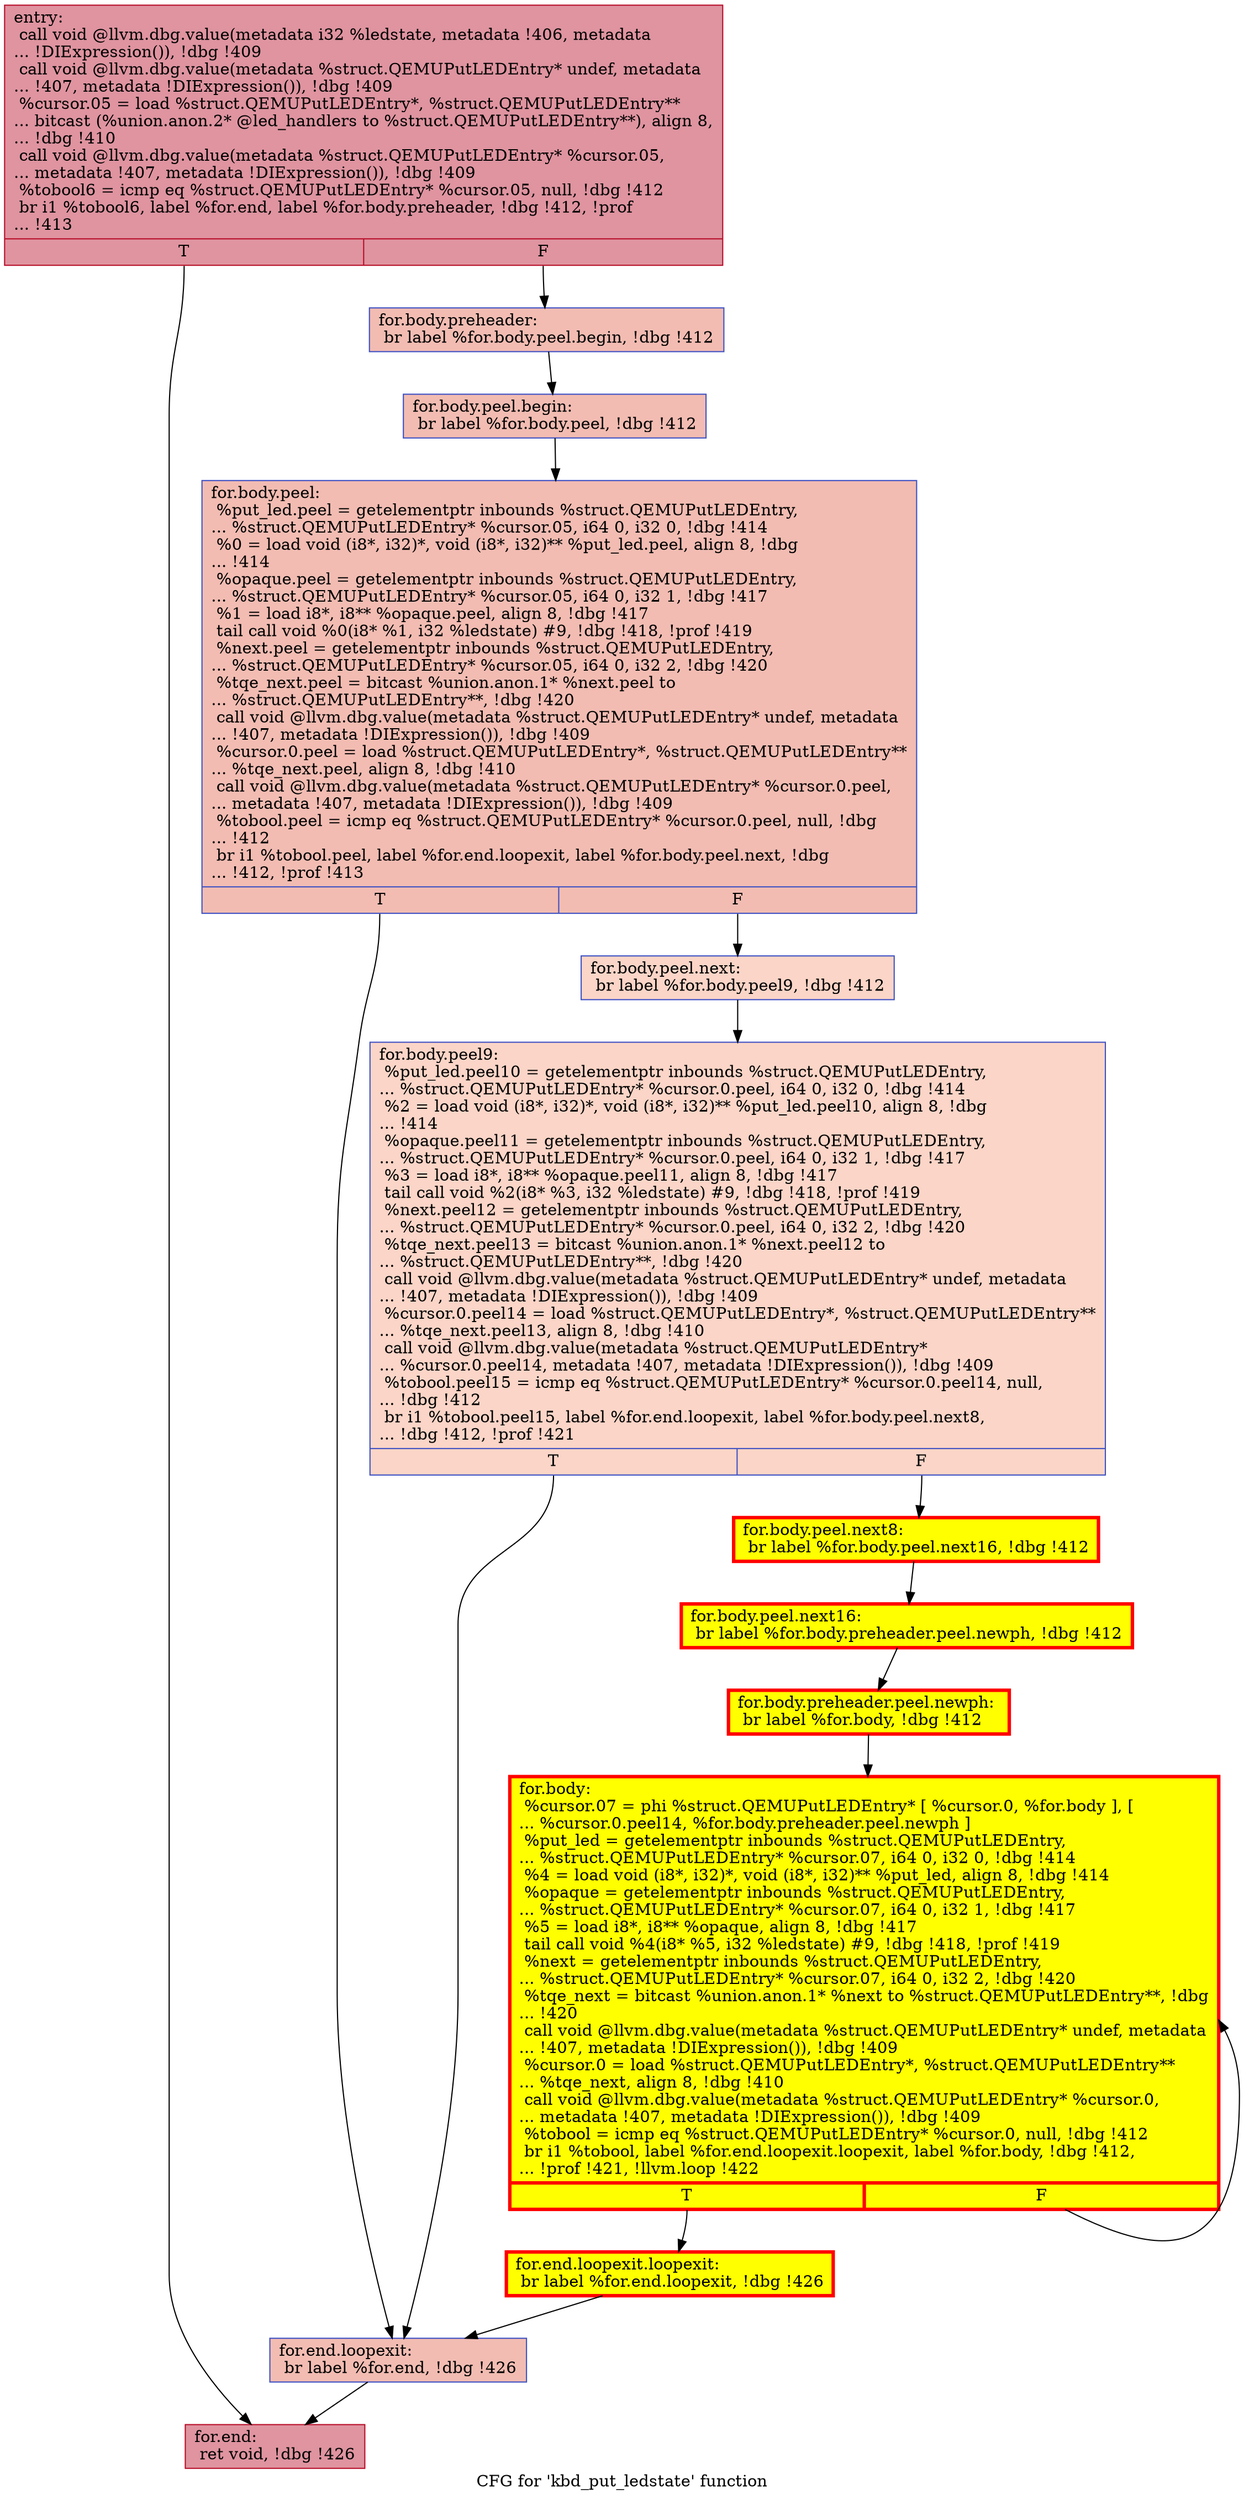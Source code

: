 digraph "CFG for 'kbd_put_ledstate' function" {
	label="CFG for 'kbd_put_ledstate' function";

	Node0x562ec8ffbfb0 [shape=record,color="#b70d28ff", style=filled, fillcolor="#b70d2870",label="{entry:\l  call void @llvm.dbg.value(metadata i32 %ledstate, metadata !406, metadata\l... !DIExpression()), !dbg !409\l  call void @llvm.dbg.value(metadata %struct.QEMUPutLEDEntry* undef, metadata\l... !407, metadata !DIExpression()), !dbg !409\l  %cursor.05 = load %struct.QEMUPutLEDEntry*, %struct.QEMUPutLEDEntry**\l... bitcast (%union.anon.2* @led_handlers to %struct.QEMUPutLEDEntry**), align 8,\l... !dbg !410\l  call void @llvm.dbg.value(metadata %struct.QEMUPutLEDEntry* %cursor.05,\l... metadata !407, metadata !DIExpression()), !dbg !409\l  %tobool6 = icmp eq %struct.QEMUPutLEDEntry* %cursor.05, null, !dbg !412\l  br i1 %tobool6, label %for.end, label %for.body.preheader, !dbg !412, !prof\l... !413\l|{<s0>T|<s1>F}}"];
	Node0x562ec8ffbfb0:s0 -> Node0x562ec9000c90;
	Node0x562ec8ffbfb0:s1 -> Node0x562ec90fe910;
	Node0x562ec90fe910 [shape=record,color="#3d50c3ff", style=filled, fillcolor="#e1675170",label="{for.body.preheader:                               \l  br label %for.body.peel.begin, !dbg !412\l}"];
	Node0x562ec90fe910 -> Node0x562ec90fe010;
	Node0x562ec90fe010 [shape=record,color="#3d50c3ff", style=filled, fillcolor="#e1675170",label="{for.body.peel.begin:                              \l  br label %for.body.peel, !dbg !412\l}"];
	Node0x562ec90fe010 -> Node0x562ec91368c0;
	Node0x562ec91368c0 [shape=record,color="#3d50c3ff", style=filled, fillcolor="#e1675170",label="{for.body.peel:                                    \l  %put_led.peel = getelementptr inbounds %struct.QEMUPutLEDEntry,\l... %struct.QEMUPutLEDEntry* %cursor.05, i64 0, i32 0, !dbg !414\l  %0 = load void (i8*, i32)*, void (i8*, i32)** %put_led.peel, align 8, !dbg\l... !414\l  %opaque.peel = getelementptr inbounds %struct.QEMUPutLEDEntry,\l... %struct.QEMUPutLEDEntry* %cursor.05, i64 0, i32 1, !dbg !417\l  %1 = load i8*, i8** %opaque.peel, align 8, !dbg !417\l  tail call void %0(i8* %1, i32 %ledstate) #9, !dbg !418, !prof !419\l  %next.peel = getelementptr inbounds %struct.QEMUPutLEDEntry,\l... %struct.QEMUPutLEDEntry* %cursor.05, i64 0, i32 2, !dbg !420\l  %tqe_next.peel = bitcast %union.anon.1* %next.peel to\l... %struct.QEMUPutLEDEntry**, !dbg !420\l  call void @llvm.dbg.value(metadata %struct.QEMUPutLEDEntry* undef, metadata\l... !407, metadata !DIExpression()), !dbg !409\l  %cursor.0.peel = load %struct.QEMUPutLEDEntry*, %struct.QEMUPutLEDEntry**\l... %tqe_next.peel, align 8, !dbg !410\l  call void @llvm.dbg.value(metadata %struct.QEMUPutLEDEntry* %cursor.0.peel,\l... metadata !407, metadata !DIExpression()), !dbg !409\l  %tobool.peel = icmp eq %struct.QEMUPutLEDEntry* %cursor.0.peel, null, !dbg\l... !412\l  br i1 %tobool.peel, label %for.end.loopexit, label %for.body.peel.next, !dbg\l... !412, !prof !413\l|{<s0>T|<s1>F}}"];
	Node0x562ec91368c0:s0 -> Node0x562ec9137050;
	Node0x562ec91368c0:s1 -> Node0x562ec91370a0;
	Node0x562ec91370a0 [shape=record,color="#3d50c3ff", style=filled, fillcolor="#f5a08170",label="{for.body.peel.next:                               \l  br label %for.body.peel9, !dbg !412\l}"];
	Node0x562ec91370a0 -> Node0x562ec9119f80;
	Node0x562ec9119f80 [shape=record,color="#3d50c3ff", style=filled, fillcolor="#f5a08170",label="{for.body.peel9:                                   \l  %put_led.peel10 = getelementptr inbounds %struct.QEMUPutLEDEntry,\l... %struct.QEMUPutLEDEntry* %cursor.0.peel, i64 0, i32 0, !dbg !414\l  %2 = load void (i8*, i32)*, void (i8*, i32)** %put_led.peel10, align 8, !dbg\l... !414\l  %opaque.peel11 = getelementptr inbounds %struct.QEMUPutLEDEntry,\l... %struct.QEMUPutLEDEntry* %cursor.0.peel, i64 0, i32 1, !dbg !417\l  %3 = load i8*, i8** %opaque.peel11, align 8, !dbg !417\l  tail call void %2(i8* %3, i32 %ledstate) #9, !dbg !418, !prof !419\l  %next.peel12 = getelementptr inbounds %struct.QEMUPutLEDEntry,\l... %struct.QEMUPutLEDEntry* %cursor.0.peel, i64 0, i32 2, !dbg !420\l  %tqe_next.peel13 = bitcast %union.anon.1* %next.peel12 to\l... %struct.QEMUPutLEDEntry**, !dbg !420\l  call void @llvm.dbg.value(metadata %struct.QEMUPutLEDEntry* undef, metadata\l... !407, metadata !DIExpression()), !dbg !409\l  %cursor.0.peel14 = load %struct.QEMUPutLEDEntry*, %struct.QEMUPutLEDEntry**\l... %tqe_next.peel13, align 8, !dbg !410\l  call void @llvm.dbg.value(metadata %struct.QEMUPutLEDEntry*\l... %cursor.0.peel14, metadata !407, metadata !DIExpression()), !dbg !409\l  %tobool.peel15 = icmp eq %struct.QEMUPutLEDEntry* %cursor.0.peel14, null,\l... !dbg !412\l  br i1 %tobool.peel15, label %for.end.loopexit, label %for.body.peel.next8,\l... !dbg !412, !prof !421\l|{<s0>T|<s1>F}}"];
	Node0x562ec9119f80:s0 -> Node0x562ec9137050;
	Node0x562ec9119f80:s1 -> Node0x562ec8fecc60;
	Node0x562ec8fecc60 [shape=record,penwidth=3.0, style="filled", color="red", fillcolor="yellow",label="{for.body.peel.next8:                              \l  br label %for.body.peel.next16, !dbg !412\l}"];
	Node0x562ec8fecc60 -> Node0x562ec90fe250;
	Node0x562ec90fe250 [shape=record,penwidth=3.0, style="filled", color="red", fillcolor="yellow",label="{for.body.peel.next16:                             \l  br label %for.body.preheader.peel.newph, !dbg !412\l}"];
	Node0x562ec90fe250 -> Node0x562ec913e780;
	Node0x562ec913e780 [shape=record,penwidth=3.0, style="filled", color="red", fillcolor="yellow",label="{for.body.preheader.peel.newph:                    \l  br label %for.body, !dbg !412\l}"];
	Node0x562ec913e780 -> Node0x562ec9000f20;
	Node0x562ec9000f20 [shape=record,penwidth=3.0, style="filled", color="red", fillcolor="yellow",label="{for.body:                                         \l  %cursor.07 = phi %struct.QEMUPutLEDEntry* [ %cursor.0, %for.body ], [\l... %cursor.0.peel14, %for.body.preheader.peel.newph ]\l  %put_led = getelementptr inbounds %struct.QEMUPutLEDEntry,\l... %struct.QEMUPutLEDEntry* %cursor.07, i64 0, i32 0, !dbg !414\l  %4 = load void (i8*, i32)*, void (i8*, i32)** %put_led, align 8, !dbg !414\l  %opaque = getelementptr inbounds %struct.QEMUPutLEDEntry,\l... %struct.QEMUPutLEDEntry* %cursor.07, i64 0, i32 1, !dbg !417\l  %5 = load i8*, i8** %opaque, align 8, !dbg !417\l  tail call void %4(i8* %5, i32 %ledstate) #9, !dbg !418, !prof !419\l  %next = getelementptr inbounds %struct.QEMUPutLEDEntry,\l... %struct.QEMUPutLEDEntry* %cursor.07, i64 0, i32 2, !dbg !420\l  %tqe_next = bitcast %union.anon.1* %next to %struct.QEMUPutLEDEntry**, !dbg\l... !420\l  call void @llvm.dbg.value(metadata %struct.QEMUPutLEDEntry* undef, metadata\l... !407, metadata !DIExpression()), !dbg !409\l  %cursor.0 = load %struct.QEMUPutLEDEntry*, %struct.QEMUPutLEDEntry**\l... %tqe_next, align 8, !dbg !410\l  call void @llvm.dbg.value(metadata %struct.QEMUPutLEDEntry* %cursor.0,\l... metadata !407, metadata !DIExpression()), !dbg !409\l  %tobool = icmp eq %struct.QEMUPutLEDEntry* %cursor.0, null, !dbg !412\l  br i1 %tobool, label %for.end.loopexit.loopexit, label %for.body, !dbg !412,\l... !prof !421, !llvm.loop !422\l|{<s0>T|<s1>F}}"];
	Node0x562ec9000f20:s0 -> Node0x562ec8fc7b50;
	Node0x562ec9000f20:s1 -> Node0x562ec9000f20;
	Node0x562ec8fc7b50 [shape=record,penwidth=3.0, style="filled", color="red", fillcolor="yellow",label="{for.end.loopexit.loopexit:                        \l  br label %for.end.loopexit, !dbg !426\l}"];
	Node0x562ec8fc7b50 -> Node0x562ec9137050;
	Node0x562ec9137050 [shape=record,color="#3d50c3ff", style=filled, fillcolor="#e1675170",label="{for.end.loopexit:                                 \l  br label %for.end, !dbg !426\l}"];
	Node0x562ec9137050 -> Node0x562ec9000c90;
	Node0x562ec9000c90 [shape=record,color="#b70d28ff", style=filled, fillcolor="#b70d2870",label="{for.end:                                          \l  ret void, !dbg !426\l}"];
}
